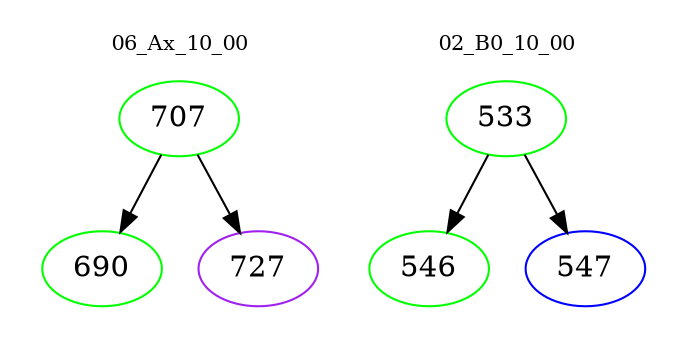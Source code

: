 digraph{
subgraph cluster_0 {
color = white
label = "06_Ax_10_00";
fontsize=10;
T0_707 [label="707", color="green"]
T0_707 -> T0_690 [color="black"]
T0_690 [label="690", color="green"]
T0_707 -> T0_727 [color="black"]
T0_727 [label="727", color="purple"]
}
subgraph cluster_1 {
color = white
label = "02_B0_10_00";
fontsize=10;
T1_533 [label="533", color="green"]
T1_533 -> T1_546 [color="black"]
T1_546 [label="546", color="green"]
T1_533 -> T1_547 [color="black"]
T1_547 [label="547", color="blue"]
}
}
